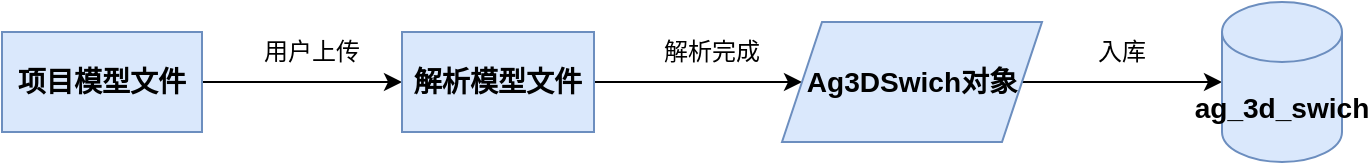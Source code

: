 <mxfile version="14.9.8" type="github">
  <diagram id="C5RBs43oDa-KdzZeNtuy" name="Page-1">
    <mxGraphModel dx="1422" dy="762" grid="1" gridSize="10" guides="1" tooltips="1" connect="1" arrows="1" fold="1" page="1" pageScale="1" pageWidth="827" pageHeight="1169" math="0" shadow="0">
      <root>
        <mxCell id="WIyWlLk6GJQsqaUBKTNV-0" />
        <mxCell id="WIyWlLk6GJQsqaUBKTNV-1" parent="WIyWlLk6GJQsqaUBKTNV-0" />
        <mxCell id="KfcOh3Ocjs6taT4CBaVw-17" style="edgeStyle=orthogonalEdgeStyle;rounded=0;orthogonalLoop=1;jettySize=auto;html=1;exitX=1;exitY=0.5;exitDx=0;exitDy=0;entryX=0;entryY=0.5;entryDx=0;entryDy=0;" edge="1" parent="WIyWlLk6GJQsqaUBKTNV-1" source="KfcOh3Ocjs6taT4CBaVw-15" target="KfcOh3Ocjs6taT4CBaVw-16">
          <mxGeometry relative="1" as="geometry" />
        </mxCell>
        <mxCell id="KfcOh3Ocjs6taT4CBaVw-15" value="&lt;h3&gt;项目模型文件&lt;/h3&gt;" style="rounded=0;whiteSpace=wrap;html=1;fillColor=#dae8fc;strokeColor=#6c8ebf;" vertex="1" parent="WIyWlLk6GJQsqaUBKTNV-1">
          <mxGeometry x="80" y="220" width="100" height="50" as="geometry" />
        </mxCell>
        <mxCell id="KfcOh3Ocjs6taT4CBaVw-20" style="edgeStyle=orthogonalEdgeStyle;rounded=0;orthogonalLoop=1;jettySize=auto;html=1;exitX=1;exitY=0.5;exitDx=0;exitDy=0;entryX=0;entryY=0.5;entryDx=0;entryDy=0;" edge="1" parent="WIyWlLk6GJQsqaUBKTNV-1" source="KfcOh3Ocjs6taT4CBaVw-16" target="KfcOh3Ocjs6taT4CBaVw-19">
          <mxGeometry relative="1" as="geometry" />
        </mxCell>
        <mxCell id="KfcOh3Ocjs6taT4CBaVw-16" value="&lt;h3&gt;解析模型文件&lt;/h3&gt;" style="rounded=0;whiteSpace=wrap;html=1;fillColor=#dae8fc;strokeColor=#6c8ebf;" vertex="1" parent="WIyWlLk6GJQsqaUBKTNV-1">
          <mxGeometry x="280" y="220" width="96" height="50" as="geometry" />
        </mxCell>
        <mxCell id="KfcOh3Ocjs6taT4CBaVw-18" value="用户上传" style="text;html=1;strokeColor=none;fillColor=none;align=center;verticalAlign=middle;whiteSpace=wrap;rounded=0;" vertex="1" parent="WIyWlLk6GJQsqaUBKTNV-1">
          <mxGeometry x="210" y="220" width="50" height="20" as="geometry" />
        </mxCell>
        <mxCell id="KfcOh3Ocjs6taT4CBaVw-22" style="edgeStyle=orthogonalEdgeStyle;rounded=0;orthogonalLoop=1;jettySize=auto;html=1;exitX=1;exitY=0.5;exitDx=0;exitDy=0;" edge="1" parent="WIyWlLk6GJQsqaUBKTNV-1" source="KfcOh3Ocjs6taT4CBaVw-19" target="KfcOh3Ocjs6taT4CBaVw-21">
          <mxGeometry relative="1" as="geometry" />
        </mxCell>
        <mxCell id="KfcOh3Ocjs6taT4CBaVw-19" value="&lt;h3&gt;Ag3DSwich对象&lt;/h3&gt;" style="shape=parallelogram;perimeter=parallelogramPerimeter;whiteSpace=wrap;html=1;fixedSize=1;fillColor=#dae8fc;strokeColor=#6c8ebf;" vertex="1" parent="WIyWlLk6GJQsqaUBKTNV-1">
          <mxGeometry x="470" y="215" width="130" height="60" as="geometry" />
        </mxCell>
        <mxCell id="KfcOh3Ocjs6taT4CBaVw-21" value="&lt;h3&gt;ag_3d_swich&lt;/h3&gt;" style="shape=cylinder3;whiteSpace=wrap;html=1;boundedLbl=1;backgroundOutline=1;size=15;fillColor=#dae8fc;strokeColor=#6c8ebf;" vertex="1" parent="WIyWlLk6GJQsqaUBKTNV-1">
          <mxGeometry x="690" y="205" width="60" height="80" as="geometry" />
        </mxCell>
        <mxCell id="KfcOh3Ocjs6taT4CBaVw-23" value="入库" style="text;html=1;strokeColor=none;fillColor=none;align=center;verticalAlign=middle;whiteSpace=wrap;rounded=0;" vertex="1" parent="WIyWlLk6GJQsqaUBKTNV-1">
          <mxGeometry x="620" y="220" width="40" height="20" as="geometry" />
        </mxCell>
        <mxCell id="KfcOh3Ocjs6taT4CBaVw-25" value="解析完成" style="text;html=1;strokeColor=none;fillColor=none;align=center;verticalAlign=middle;whiteSpace=wrap;rounded=0;" vertex="1" parent="WIyWlLk6GJQsqaUBKTNV-1">
          <mxGeometry x="410" y="220" width="50" height="20" as="geometry" />
        </mxCell>
      </root>
    </mxGraphModel>
  </diagram>
</mxfile>
